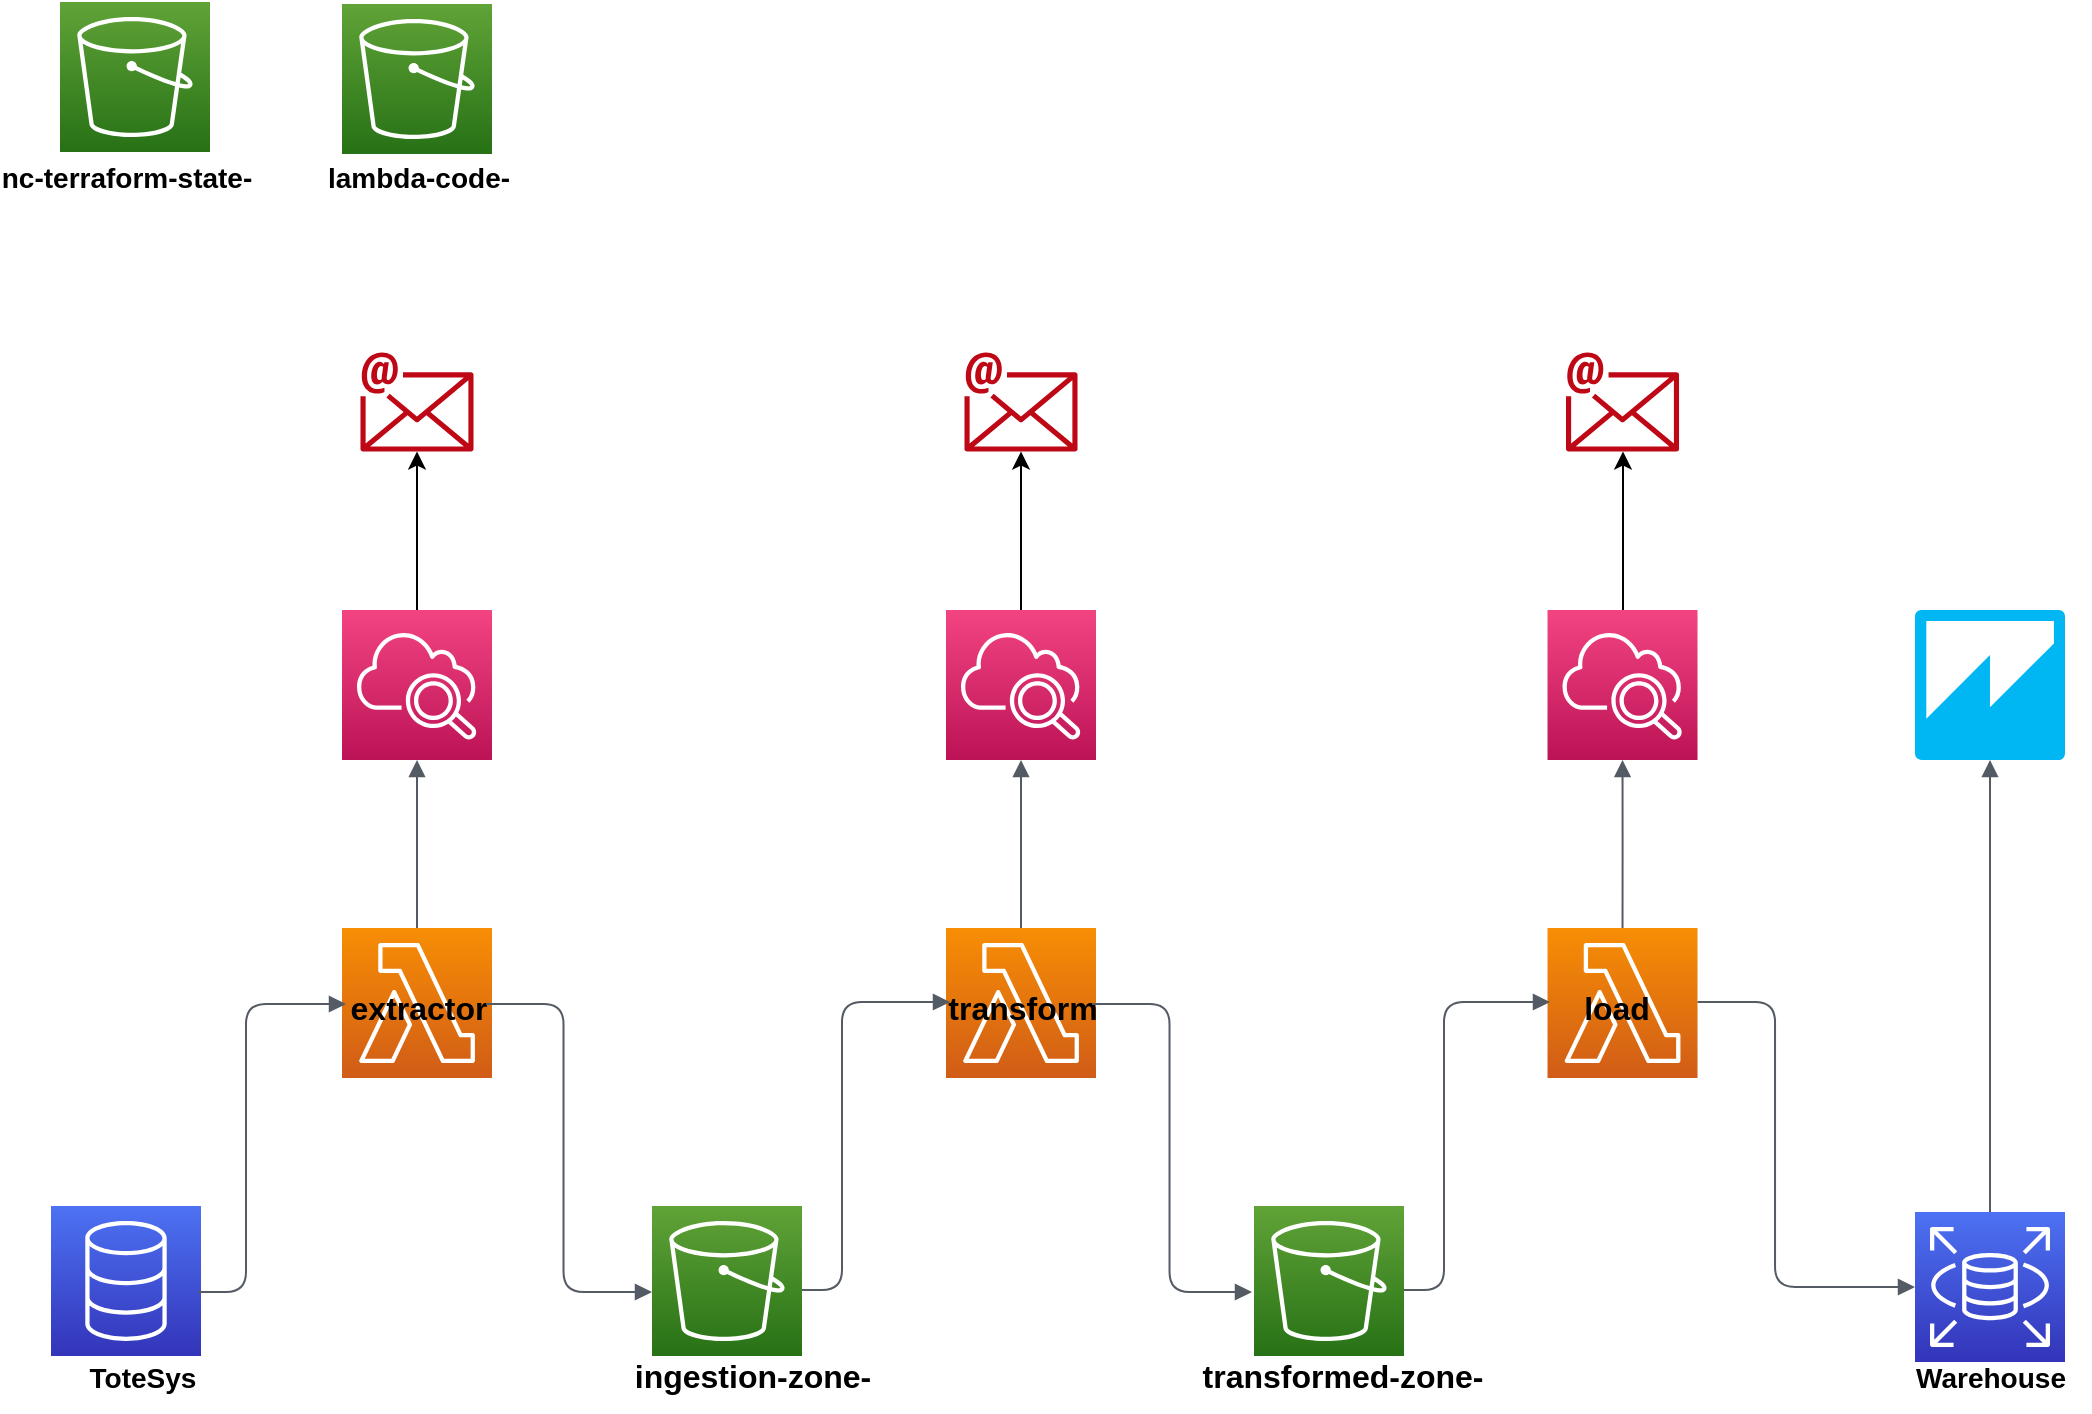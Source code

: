 <mxfile>
    <diagram name="Page-1" id="cX--IuZKZo21eHTuOP-7">
        <mxGraphModel dx="1919" dy="896" grid="0" gridSize="10" guides="1" tooltips="1" connect="1" arrows="1" fold="1" page="1" pageScale="1" pageWidth="1169" pageHeight="827" background="#ffffff" math="0" shadow="0">
            <root>
                <mxCell id="0"/>
                <mxCell id="1" parent="0"/>
                <mxCell id="d_dgDio1V9lW3O_3MtaG-4" value="" style="sketch=0;points=[[0,0,0],[0.25,0,0],[0.5,0,0],[0.75,0,0],[1,0,0],[0,1,0],[0.25,1,0],[0.5,1,0],[0.75,1,0],[1,1,0],[0,0.25,0],[0,0.5,0],[0,0.75,0],[1,0.25,0],[1,0.5,0],[1,0.75,0]];outlineConnect=0;fontColor=#232F3E;gradientColor=#60A337;gradientDirection=north;fillColor=#277116;strokeColor=#ffffff;dashed=0;verticalLabelPosition=bottom;verticalAlign=top;align=center;html=1;fontSize=12;fontStyle=0;aspect=fixed;shape=mxgraph.aws4.resourceIcon;resIcon=mxgraph.aws4.s3;" parent="1" vertex="1">
                    <mxGeometry x="188" y="26" width="75" height="75" as="geometry"/>
                </mxCell>
                <mxCell id="d_dgDio1V9lW3O_3MtaG-5" value="" style="sketch=0;points=[[0,0,0],[0.25,0,0],[0.5,0,0],[0.75,0,0],[1,0,0],[0,1,0],[0.25,1,0],[0.5,1,0],[0.75,1,0],[1,1,0],[0,0.25,0],[0,0.5,0],[0,0.75,0],[1,0.25,0],[1,0.5,0],[1,0.75,0]];outlineConnect=0;fontColor=#232F3E;gradientColor=#60A337;gradientDirection=north;fillColor=#277116;strokeColor=#ffffff;dashed=0;verticalLabelPosition=bottom;verticalAlign=top;align=center;html=1;fontSize=12;fontStyle=0;aspect=fixed;shape=mxgraph.aws4.resourceIcon;resIcon=mxgraph.aws4.s3;" parent="1" vertex="1">
                    <mxGeometry x="343" y="627" width="75" height="75" as="geometry"/>
                </mxCell>
                <mxCell id="d_dgDio1V9lW3O_3MtaG-6" value="" style="sketch=0;points=[[0,0,0],[0.25,0,0],[0.5,0,0],[0.75,0,0],[1,0,0],[0,1,0],[0.25,1,0],[0.5,1,0],[0.75,1,0],[1,1,0],[0,0.25,0],[0,0.5,0],[0,0.75,0],[1,0.25,0],[1,0.5,0],[1,0.75,0]];outlineConnect=0;fontColor=#232F3E;gradientColor=#F78E04;gradientDirection=north;fillColor=#D05C17;strokeColor=#ffffff;dashed=0;verticalLabelPosition=bottom;verticalAlign=top;align=center;html=1;fontSize=12;fontStyle=0;aspect=fixed;shape=mxgraph.aws4.resourceIcon;resIcon=mxgraph.aws4.lambda;" parent="1" vertex="1">
                    <mxGeometry x="188" y="488" width="75" height="75" as="geometry"/>
                </mxCell>
                <mxCell id="d_dgDio1V9lW3O_3MtaG-7" value="&lt;font style=&quot;font-size: 14px;&quot;&gt;lambda-code-&lt;/font&gt;" style="text;strokeColor=none;fillColor=none;html=1;fontSize=24;fontStyle=1;verticalAlign=middle;align=center;" parent="1" vertex="1">
                    <mxGeometry x="175.5" y="90" width="100" height="40" as="geometry"/>
                </mxCell>
                <mxCell id="d_dgDio1V9lW3O_3MtaG-9" value="&lt;font style=&quot;font-size: 16px;&quot;&gt;ingestion-zone-&lt;/font&gt;" style="text;strokeColor=none;fillColor=none;html=1;fontSize=24;fontStyle=1;verticalAlign=middle;align=center;" parent="1" vertex="1">
                    <mxGeometry x="343" y="690" width="100" height="40" as="geometry"/>
                </mxCell>
                <mxCell id="d_dgDio1V9lW3O_3MtaG-17" value="" style="sketch=0;points=[[0,0,0],[0.25,0,0],[0.5,0,0],[0.75,0,0],[1,0,0],[0,1,0],[0.25,1,0],[0.5,1,0],[0.75,1,0],[1,1,0],[0,0.25,0],[0,0.5,0],[0,0.75,0],[1,0.25,0],[1,0.5,0],[1,0.75,0]];outlineConnect=0;fontColor=#232F3E;gradientColor=#4D72F3;gradientDirection=north;fillColor=#3334B9;strokeColor=#ffffff;dashed=0;verticalLabelPosition=bottom;verticalAlign=top;align=center;html=1;fontSize=12;fontStyle=0;aspect=fixed;shape=mxgraph.aws4.resourceIcon;resIcon=mxgraph.aws4.database;direction=east;" parent="1" vertex="1">
                    <mxGeometry x="42.5" y="627" width="75" height="75" as="geometry"/>
                </mxCell>
                <mxCell id="d_dgDio1V9lW3O_3MtaG-18" value="&lt;font style=&quot;font-size: 14px;&quot;&gt;ToteSys&lt;/font&gt;" style="text;strokeColor=none;fillColor=none;html=1;fontSize=24;fontStyle=1;verticalAlign=middle;align=center;" parent="1" vertex="1">
                    <mxGeometry x="38" y="690" width="100" height="40" as="geometry"/>
                </mxCell>
                <mxCell id="d_dgDio1V9lW3O_3MtaG-20" value="" style="sketch=0;points=[[0,0,0],[0.25,0,0],[0.5,0,0],[0.75,0,0],[1,0,0],[0,1,0],[0.25,1,0],[0.5,1,0],[0.75,1,0],[1,1,0],[0,0.25,0],[0,0.5,0],[0,0.75,0],[1,0.25,0],[1,0.5,0],[1,0.75,0]];points=[[0,0,0],[0.25,0,0],[0.5,0,0],[0.75,0,0],[1,0,0],[0,1,0],[0.25,1,0],[0.5,1,0],[0.75,1,0],[1,1,0],[0,0.25,0],[0,0.5,0],[0,0.75,0],[1,0.25,0],[1,0.5,0],[1,0.75,0]];outlineConnect=0;fontColor=#232F3E;gradientColor=#F34482;gradientDirection=north;fillColor=#BC1356;strokeColor=#ffffff;dashed=0;verticalLabelPosition=bottom;verticalAlign=top;align=center;html=1;fontSize=12;fontStyle=0;aspect=fixed;shape=mxgraph.aws4.resourceIcon;resIcon=mxgraph.aws4.cloudwatch_2;" parent="1" vertex="1">
                    <mxGeometry x="188" y="329" width="75" height="75" as="geometry"/>
                </mxCell>
                <mxCell id="d_dgDio1V9lW3O_3MtaG-27" value="" style="sketch=0;points=[[0,0,0],[0.25,0,0],[0.5,0,0],[0.75,0,0],[1,0,0],[0,1,0],[0.25,1,0],[0.5,1,0],[0.75,1,0],[1,1,0],[0,0.25,0],[0,0.5,0],[0,0.75,0],[1,0.25,0],[1,0.5,0],[1,0.75,0]];outlineConnect=0;fontColor=#232F3E;gradientColor=#60A337;gradientDirection=north;fillColor=#277116;strokeColor=#ffffff;dashed=0;verticalLabelPosition=bottom;verticalAlign=top;align=center;html=1;fontSize=12;fontStyle=0;aspect=fixed;shape=mxgraph.aws4.resourceIcon;resIcon=mxgraph.aws4.s3;" parent="1" vertex="1">
                    <mxGeometry x="47" y="25" width="75" height="75" as="geometry"/>
                </mxCell>
                <mxCell id="d_dgDio1V9lW3O_3MtaG-28" value="&lt;font style=&quot;font-size: 14px;&quot;&gt;nc-terraform-state-&lt;/font&gt;" style="text;strokeColor=none;fillColor=none;html=1;fontSize=24;fontStyle=1;verticalAlign=middle;align=center;" parent="1" vertex="1">
                    <mxGeometry x="22" y="89" width="116" height="42" as="geometry"/>
                </mxCell>
                <mxCell id="3" value="&lt;font style=&quot;font-size: 16px;&quot;&gt;extractor&lt;/font&gt;" style="text;strokeColor=none;fillColor=none;html=1;fontSize=24;fontStyle=1;verticalAlign=middle;align=center;" parent="1" vertex="1">
                    <mxGeometry x="175.5" y="505.5" width="100" height="40" as="geometry"/>
                </mxCell>
                <mxCell id="6" value="" style="sketch=0;points=[[0,0,0],[0.25,0,0],[0.5,0,0],[0.75,0,0],[1,0,0],[0,1,0],[0.25,1,0],[0.5,1,0],[0.75,1,0],[1,1,0],[0,0.25,0],[0,0.5,0],[0,0.75,0],[1,0.25,0],[1,0.5,0],[1,0.75,0]];outlineConnect=0;fontColor=#232F3E;gradientColor=#F78E04;gradientDirection=north;fillColor=#D05C17;strokeColor=#ffffff;dashed=0;verticalLabelPosition=bottom;verticalAlign=top;align=center;html=1;fontSize=12;fontStyle=0;aspect=fixed;shape=mxgraph.aws4.resourceIcon;resIcon=mxgraph.aws4.lambda;" vertex="1" parent="1">
                    <mxGeometry x="490" y="488" width="75" height="75" as="geometry"/>
                </mxCell>
                <mxCell id="7" value="" style="sketch=0;points=[[0,0,0],[0.25,0,0],[0.5,0,0],[0.75,0,0],[1,0,0],[0,1,0],[0.25,1,0],[0.5,1,0],[0.75,1,0],[1,1,0],[0,0.25,0],[0,0.5,0],[0,0.75,0],[1,0.25,0],[1,0.5,0],[1,0.75,0]];outlineConnect=0;fontColor=#232F3E;gradientColor=#F78E04;gradientDirection=north;fillColor=#D05C17;strokeColor=#ffffff;dashed=0;verticalLabelPosition=bottom;verticalAlign=top;align=center;html=1;fontSize=12;fontStyle=0;aspect=fixed;shape=mxgraph.aws4.resourceIcon;resIcon=mxgraph.aws4.lambda;" vertex="1" parent="1">
                    <mxGeometry x="790.76" y="488" width="75" height="75" as="geometry"/>
                </mxCell>
                <mxCell id="10" value="" style="sketch=0;points=[[0,0,0],[0.25,0,0],[0.5,0,0],[0.75,0,0],[1,0,0],[0,1,0],[0.25,1,0],[0.5,1,0],[0.75,1,0],[1,1,0],[0,0.25,0],[0,0.5,0],[0,0.75,0],[1,0.25,0],[1,0.5,0],[1,0.75,0]];outlineConnect=0;fontColor=#232F3E;gradientColor=#60A337;gradientDirection=north;fillColor=#277116;strokeColor=#ffffff;dashed=0;verticalLabelPosition=bottom;verticalAlign=top;align=center;html=1;fontSize=12;fontStyle=0;aspect=fixed;shape=mxgraph.aws4.resourceIcon;resIcon=mxgraph.aws4.s3;" vertex="1" parent="1">
                    <mxGeometry x="644" y="627" width="75" height="75" as="geometry"/>
                </mxCell>
                <mxCell id="11" value="&lt;font style=&quot;font-size: 16px;&quot;&gt;transformed-zone-&lt;/font&gt;" style="text;strokeColor=none;fillColor=none;html=1;fontSize=24;fontStyle=1;verticalAlign=middle;align=center;" vertex="1" parent="1">
                    <mxGeometry x="637.5" y="690" width="100" height="40" as="geometry"/>
                </mxCell>
                <mxCell id="12" value="&lt;font style=&quot;font-size: 16px;&quot;&gt;transform&lt;/font&gt;" style="text;strokeColor=none;fillColor=none;html=1;fontSize=24;fontStyle=1;verticalAlign=middle;align=center;" vertex="1" parent="1">
                    <mxGeometry x="477.5" y="505.5" width="100" height="40" as="geometry"/>
                </mxCell>
                <mxCell id="13" value="&lt;font style=&quot;font-size: 16px;&quot;&gt;load&lt;/font&gt;" style="text;strokeColor=none;fillColor=none;html=1;fontSize=24;fontStyle=1;verticalAlign=middle;align=center;" vertex="1" parent="1">
                    <mxGeometry x="775" y="505.5" width="100" height="40" as="geometry"/>
                </mxCell>
                <mxCell id="18" value="" style="sketch=0;points=[[0,0,0],[0.25,0,0],[0.5,0,0],[0.75,0,0],[1,0,0],[0,1,0],[0.25,1,0],[0.5,1,0],[0.75,1,0],[1,1,0],[0,0.25,0],[0,0.5,0],[0,0.75,0],[1,0.25,0],[1,0.5,0],[1,0.75,0]];outlineConnect=0;fontColor=#232F3E;gradientColor=#4D72F3;gradientDirection=north;fillColor=#3334B9;strokeColor=#ffffff;dashed=0;verticalLabelPosition=bottom;verticalAlign=top;align=center;html=1;fontSize=12;fontStyle=0;aspect=fixed;shape=mxgraph.aws4.resourceIcon;resIcon=mxgraph.aws4.rds;" vertex="1" parent="1">
                    <mxGeometry x="974.5" y="630" width="75" height="75" as="geometry"/>
                </mxCell>
                <mxCell id="19" value="&lt;span style=&quot;font-size: 14px;&quot;&gt;Warehouse&lt;/span&gt;" style="text;strokeColor=none;fillColor=none;html=1;fontSize=24;fontStyle=1;verticalAlign=middle;align=center;" vertex="1" parent="1">
                    <mxGeometry x="962" y="690" width="100" height="40" as="geometry"/>
                </mxCell>
                <mxCell id="39" value="" style="edgeStyle=elbowEdgeStyle;rounded=1;html=1;fontSize=14;" edge="1" parent="1" source="d_dgDio1V9lW3O_3MtaG-20" target="22">
                    <mxGeometry relative="1" as="geometry"/>
                </mxCell>
                <mxCell id="22" value="" style="sketch=0;outlineConnect=0;fontColor=#232F3E;gradientColor=none;fillColor=#BF0816;strokeColor=none;dashed=0;verticalLabelPosition=bottom;verticalAlign=top;align=center;html=1;fontSize=12;fontStyle=0;aspect=fixed;shape=mxgraph.aws4.email;" vertex="1" parent="1">
                    <mxGeometry x="197.24" y="200" width="56.52" height="50" as="geometry"/>
                </mxCell>
                <mxCell id="23" value="" style="outlineConnect=0;dashed=0;verticalLabelPosition=bottom;verticalAlign=top;align=center;html=1;shape=mxgraph.aws3.quicksight;fillColor=#00B7F4;gradientColor=none;fontSize=14;" vertex="1" parent="1">
                    <mxGeometry x="974.5" y="329" width="75" height="75" as="geometry"/>
                </mxCell>
                <mxCell id="27" value="" style="edgeStyle=elbowEdgeStyle;html=1;endArrow=block;startArrow=none;endFill=1;strokeColor=#545B64;rounded=1;fontSize=14;" edge="1" parent="1">
                    <mxGeometry width="100" relative="1" as="geometry">
                        <mxPoint x="116" y="670" as="sourcePoint"/>
                        <mxPoint x="190" y="526" as="targetPoint"/>
                        <Array as="points">
                            <mxPoint x="140" y="670"/>
                            <mxPoint x="150" y="630"/>
                            <mxPoint x="140" y="670"/>
                            <mxPoint x="150" y="600"/>
                        </Array>
                    </mxGeometry>
                </mxCell>
                <mxCell id="29" value="" style="edgeStyle=elbowEdgeStyle;html=1;endArrow=block;startArrow=none;endFill=1;strokeColor=#545B64;rounded=1;fontSize=14;" edge="1" parent="1">
                    <mxGeometry width="100" relative="1" as="geometry">
                        <mxPoint x="260" y="526" as="sourcePoint"/>
                        <mxPoint x="343" y="670" as="targetPoint"/>
                        <Array as="points">
                            <mxPoint x="298.76" y="610"/>
                        </Array>
                    </mxGeometry>
                </mxCell>
                <mxCell id="31" value="" style="edgeStyle=elbowEdgeStyle;html=1;endArrow=block;startArrow=none;endFill=1;strokeColor=#545B64;rounded=1;fontSize=14;" edge="1" parent="1">
                    <mxGeometry width="100" relative="1" as="geometry">
                        <mxPoint x="563" y="526" as="sourcePoint"/>
                        <mxPoint x="643" y="670.0" as="targetPoint"/>
                        <Array as="points">
                            <mxPoint x="601.76" y="610"/>
                        </Array>
                    </mxGeometry>
                </mxCell>
                <mxCell id="32" value="" style="edgeStyle=elbowEdgeStyle;html=1;endArrow=block;startArrow=none;endFill=1;strokeColor=#545B64;rounded=1;fontSize=14;" edge="1" parent="1">
                    <mxGeometry width="100" relative="1" as="geometry">
                        <mxPoint x="418" y="669.0" as="sourcePoint"/>
                        <mxPoint x="492" y="525" as="targetPoint"/>
                        <Array as="points">
                            <mxPoint x="438" y="669"/>
                            <mxPoint x="448" y="629"/>
                            <mxPoint x="438" y="669"/>
                            <mxPoint x="448" y="599"/>
                        </Array>
                    </mxGeometry>
                </mxCell>
                <mxCell id="33" value="" style="edgeStyle=elbowEdgeStyle;html=1;endArrow=block;startArrow=none;endFill=1;strokeColor=#545B64;rounded=1;fontSize=14;" edge="1" parent="1">
                    <mxGeometry width="100" relative="1" as="geometry">
                        <mxPoint x="719" y="669.0" as="sourcePoint"/>
                        <mxPoint x="792" y="525" as="targetPoint"/>
                        <Array as="points">
                            <mxPoint x="739" y="669"/>
                            <mxPoint x="749" y="629"/>
                            <mxPoint x="739" y="669"/>
                            <mxPoint x="749" y="599"/>
                        </Array>
                    </mxGeometry>
                </mxCell>
                <mxCell id="35" value="" style="edgeStyle=elbowEdgeStyle;html=1;endArrow=block;startArrow=none;endFill=1;strokeColor=#545B64;rounded=1;fontSize=14;entryX=0;entryY=0.5;entryDx=0;entryDy=0;entryPerimeter=0;" edge="1" parent="1" target="18">
                    <mxGeometry width="100" relative="1" as="geometry">
                        <mxPoint x="865.76" y="525" as="sourcePoint"/>
                        <mxPoint x="945.76" y="669.0" as="targetPoint"/>
                        <Array as="points">
                            <mxPoint x="904.52" y="609"/>
                        </Array>
                    </mxGeometry>
                </mxCell>
                <mxCell id="36" value="" style="edgeStyle=orthogonalEdgeStyle;html=1;endArrow=block;elbow=vertical;startArrow=none;endFill=1;strokeColor=#545B64;rounded=0;fontSize=14;entryX=0.5;entryY=1;entryDx=0;entryDy=0;entryPerimeter=0;exitX=0.5;exitY=0;exitDx=0;exitDy=0;exitPerimeter=0;" edge="1" parent="1" source="18" target="23">
                    <mxGeometry width="100" relative="1" as="geometry">
                        <mxPoint x="1012" y="620" as="sourcePoint"/>
                        <mxPoint x="1011.29" y="488" as="targetPoint"/>
                        <Array as="points"/>
                    </mxGeometry>
                </mxCell>
                <mxCell id="37" value="" style="edgeStyle=orthogonalEdgeStyle;html=1;endArrow=none;elbow=vertical;startArrow=block;startFill=1;strokeColor=#545B64;rounded=0;fontSize=14;entryX=0.5;entryY=0;entryDx=0;entryDy=0;entryPerimeter=0;exitX=0.5;exitY=1;exitDx=0;exitDy=0;exitPerimeter=0;" edge="1" parent="1" source="d_dgDio1V9lW3O_3MtaG-20" target="d_dgDio1V9lW3O_3MtaG-6">
                    <mxGeometry width="100" relative="1" as="geometry">
                        <mxPoint x="175.5" y="450" as="sourcePoint"/>
                        <mxPoint x="275.5" y="450" as="targetPoint"/>
                    </mxGeometry>
                </mxCell>
                <mxCell id="40" value="" style="sketch=0;points=[[0,0,0],[0.25,0,0],[0.5,0,0],[0.75,0,0],[1,0,0],[0,1,0],[0.25,1,0],[0.5,1,0],[0.75,1,0],[1,1,0],[0,0.25,0],[0,0.5,0],[0,0.75,0],[1,0.25,0],[1,0.5,0],[1,0.75,0]];points=[[0,0,0],[0.25,0,0],[0.5,0,0],[0.75,0,0],[1,0,0],[0,1,0],[0.25,1,0],[0.5,1,0],[0.75,1,0],[1,1,0],[0,0.25,0],[0,0.5,0],[0,0.75,0],[1,0.25,0],[1,0.5,0],[1,0.75,0]];outlineConnect=0;fontColor=#232F3E;gradientColor=#F34482;gradientDirection=north;fillColor=#BC1356;strokeColor=#ffffff;dashed=0;verticalLabelPosition=bottom;verticalAlign=top;align=center;html=1;fontSize=12;fontStyle=0;aspect=fixed;shape=mxgraph.aws4.resourceIcon;resIcon=mxgraph.aws4.cloudwatch_2;" vertex="1" parent="1">
                    <mxGeometry x="490" y="329" width="75" height="75" as="geometry"/>
                </mxCell>
                <mxCell id="41" value="" style="edgeStyle=elbowEdgeStyle;rounded=1;html=1;fontSize=14;" edge="1" parent="1" source="40" target="42">
                    <mxGeometry relative="1" as="geometry"/>
                </mxCell>
                <mxCell id="42" value="" style="sketch=0;outlineConnect=0;fontColor=#232F3E;gradientColor=none;fillColor=#BF0816;strokeColor=none;dashed=0;verticalLabelPosition=bottom;verticalAlign=top;align=center;html=1;fontSize=12;fontStyle=0;aspect=fixed;shape=mxgraph.aws4.email;" vertex="1" parent="1">
                    <mxGeometry x="499.24" y="200" width="56.52" height="50" as="geometry"/>
                </mxCell>
                <mxCell id="43" value="" style="edgeStyle=orthogonalEdgeStyle;html=1;endArrow=none;elbow=vertical;startArrow=block;startFill=1;strokeColor=#545B64;rounded=0;fontSize=14;entryX=0.5;entryY=0;entryDx=0;entryDy=0;entryPerimeter=0;exitX=0.5;exitY=1;exitDx=0;exitDy=0;exitPerimeter=0;" edge="1" parent="1" source="40">
                    <mxGeometry width="100" relative="1" as="geometry">
                        <mxPoint x="477.5" y="450" as="sourcePoint"/>
                        <mxPoint x="527.5" y="488" as="targetPoint"/>
                    </mxGeometry>
                </mxCell>
                <mxCell id="48" value="" style="sketch=0;points=[[0,0,0],[0.25,0,0],[0.5,0,0],[0.75,0,0],[1,0,0],[0,1,0],[0.25,1,0],[0.5,1,0],[0.75,1,0],[1,1,0],[0,0.25,0],[0,0.5,0],[0,0.75,0],[1,0.25,0],[1,0.5,0],[1,0.75,0]];points=[[0,0,0],[0.25,0,0],[0.5,0,0],[0.75,0,0],[1,0,0],[0,1,0],[0.25,1,0],[0.5,1,0],[0.75,1,0],[1,1,0],[0,0.25,0],[0,0.5,0],[0,0.75,0],[1,0.25,0],[1,0.5,0],[1,0.75,0]];outlineConnect=0;fontColor=#232F3E;gradientColor=#F34482;gradientDirection=north;fillColor=#BC1356;strokeColor=#ffffff;dashed=0;verticalLabelPosition=bottom;verticalAlign=top;align=center;html=1;fontSize=12;fontStyle=0;aspect=fixed;shape=mxgraph.aws4.resourceIcon;resIcon=mxgraph.aws4.cloudwatch_2;" vertex="1" parent="1">
                    <mxGeometry x="790.76" y="329" width="75" height="75" as="geometry"/>
                </mxCell>
                <mxCell id="49" value="" style="edgeStyle=elbowEdgeStyle;rounded=1;html=1;fontSize=14;" edge="1" parent="1" source="48" target="50">
                    <mxGeometry relative="1" as="geometry"/>
                </mxCell>
                <mxCell id="50" value="" style="sketch=0;outlineConnect=0;fontColor=#232F3E;gradientColor=none;fillColor=#BF0816;strokeColor=none;dashed=0;verticalLabelPosition=bottom;verticalAlign=top;align=center;html=1;fontSize=12;fontStyle=0;aspect=fixed;shape=mxgraph.aws4.email;" vertex="1" parent="1">
                    <mxGeometry x="800" y="200" width="56.52" height="50" as="geometry"/>
                </mxCell>
                <mxCell id="51" value="" style="edgeStyle=orthogonalEdgeStyle;html=1;endArrow=none;elbow=vertical;startArrow=block;startFill=1;strokeColor=#545B64;rounded=0;fontSize=14;entryX=0.5;entryY=0;entryDx=0;entryDy=0;entryPerimeter=0;exitX=0.5;exitY=1;exitDx=0;exitDy=0;exitPerimeter=0;" edge="1" parent="1" source="48">
                    <mxGeometry width="100" relative="1" as="geometry">
                        <mxPoint x="778.26" y="450" as="sourcePoint"/>
                        <mxPoint x="828.26" y="488" as="targetPoint"/>
                    </mxGeometry>
                </mxCell>
            </root>
        </mxGraphModel>
    </diagram>
</mxfile>
